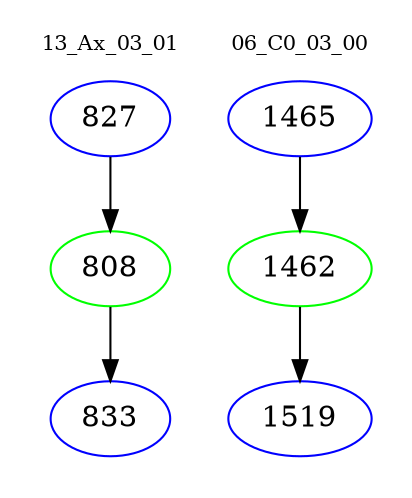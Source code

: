 digraph{
subgraph cluster_0 {
color = white
label = "13_Ax_03_01";
fontsize=10;
T0_827 [label="827", color="blue"]
T0_827 -> T0_808 [color="black"]
T0_808 [label="808", color="green"]
T0_808 -> T0_833 [color="black"]
T0_833 [label="833", color="blue"]
}
subgraph cluster_1 {
color = white
label = "06_C0_03_00";
fontsize=10;
T1_1465 [label="1465", color="blue"]
T1_1465 -> T1_1462 [color="black"]
T1_1462 [label="1462", color="green"]
T1_1462 -> T1_1519 [color="black"]
T1_1519 [label="1519", color="blue"]
}
}
